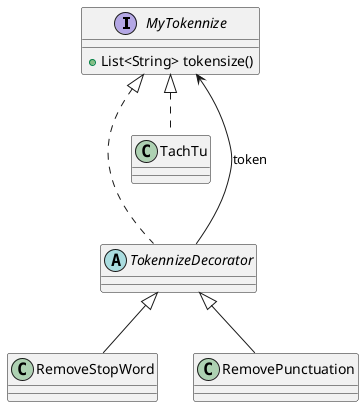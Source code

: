@startuml
'https://plantuml.com/class-diagram

interface MyTokennize {
    + List<String> tokensize()

}

abstract class TokennizeDecorator

MyTokennize <|.. TachTu

MyTokennize <|.. TokennizeDecorator

TokennizeDecorator ---> MyTokennize : token

TokennizeDecorator <|-- RemoveStopWord
TokennizeDecorator <|-- RemovePunctuation

@enduml